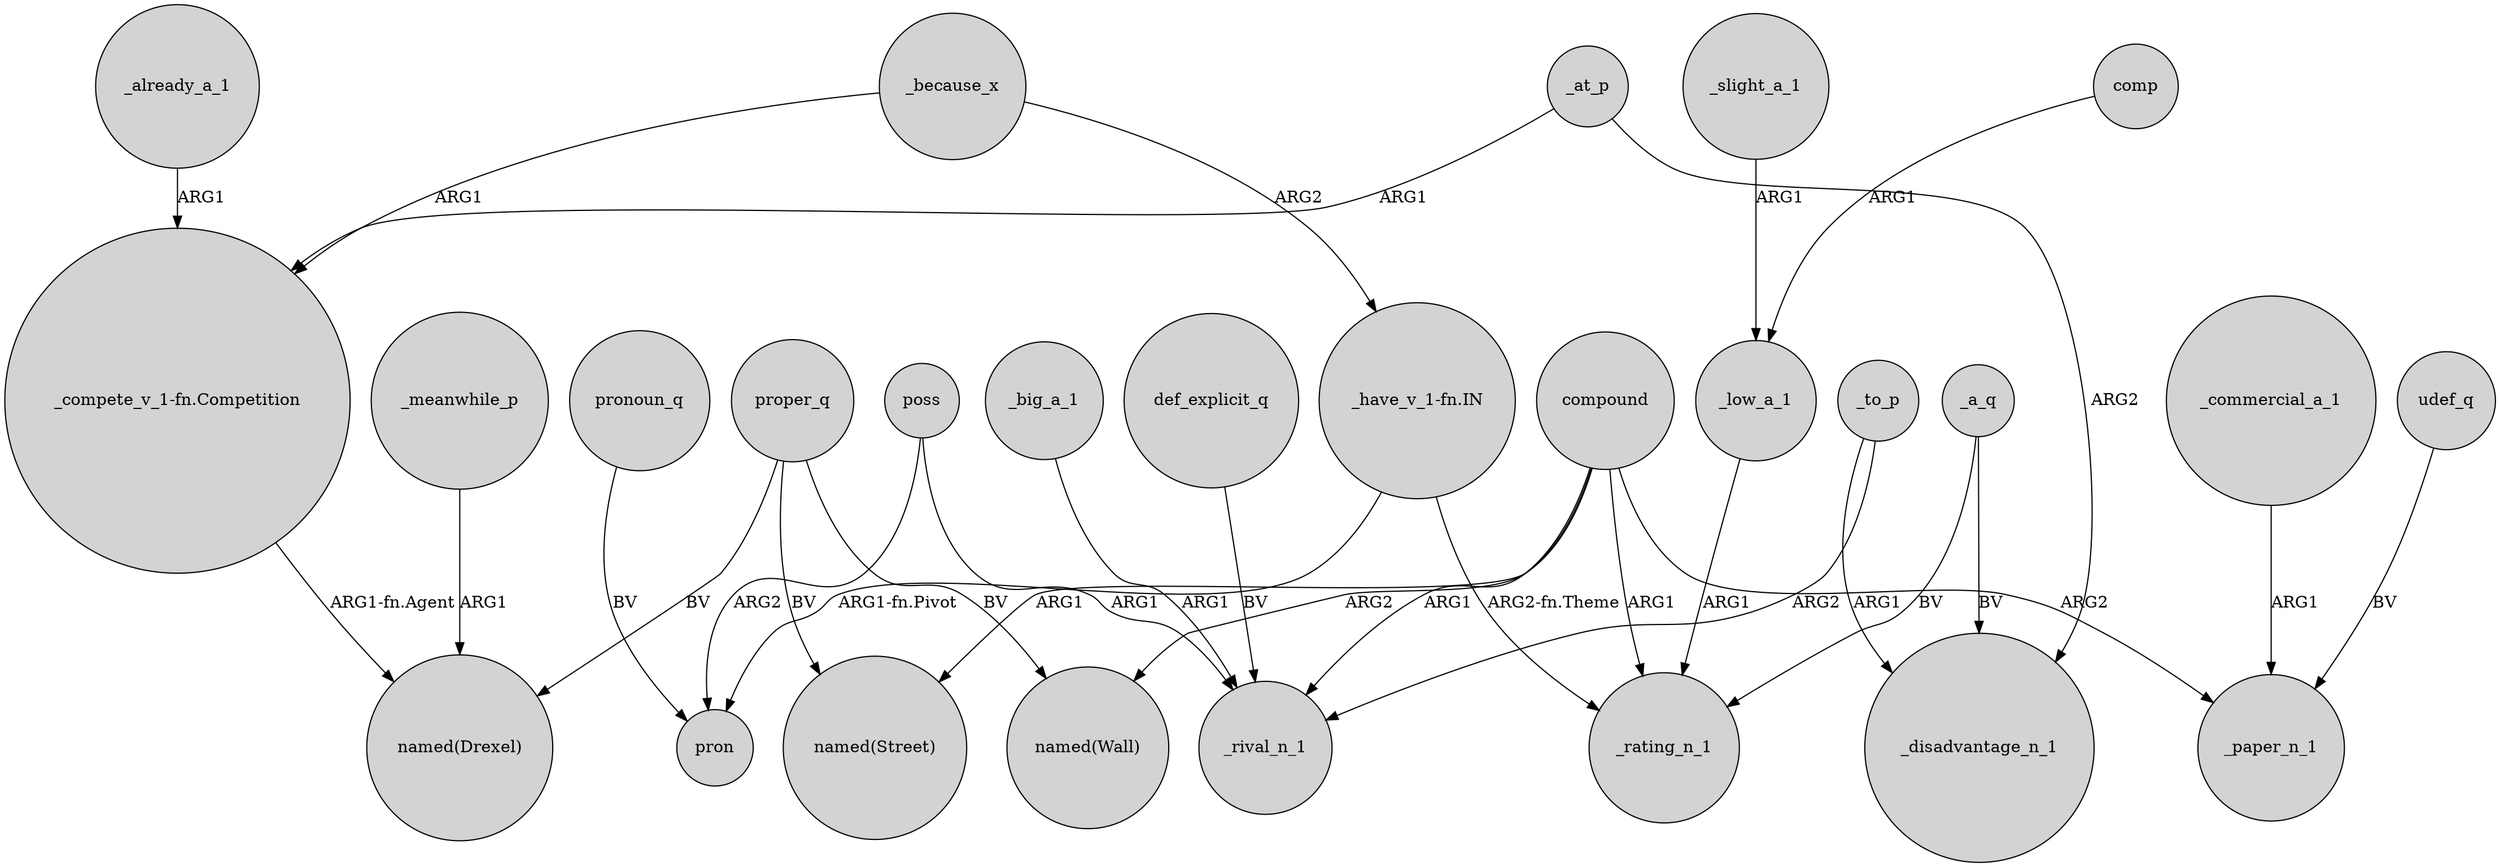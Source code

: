 digraph {
	node [shape=circle style=filled]
	_because_x -> "_compete_v_1-fn.Competition" [label=ARG1]
	poss -> pron [label=ARG2]
	compound -> _rival_n_1 [label=ARG1]
	compound -> "named(Street)" [label=ARG1]
	proper_q -> "named(Wall)" [label=BV]
	_a_q -> _rating_n_1 [label=BV]
	proper_q -> "named(Drexel)" [label=BV]
	_to_p -> _disadvantage_n_1 [label=ARG1]
	_because_x -> "_have_v_1-fn.IN" [label=ARG2]
	_low_a_1 -> _rating_n_1 [label=ARG1]
	_at_p -> _disadvantage_n_1 [label=ARG2]
	_to_p -> _rival_n_1 [label=ARG2]
	_big_a_1 -> _rival_n_1 [label=ARG1]
	_slight_a_1 -> _low_a_1 [label=ARG1]
	"_have_v_1-fn.IN" -> pron [label="ARG1-fn.Pivot"]
	proper_q -> "named(Street)" [label=BV]
	pronoun_q -> pron [label=BV]
	compound -> _rating_n_1 [label=ARG1]
	compound -> "named(Wall)" [label=ARG2]
	compound -> _paper_n_1 [label=ARG2]
	_a_q -> _disadvantage_n_1 [label=BV]
	_commercial_a_1 -> _paper_n_1 [label=ARG1]
	"_compete_v_1-fn.Competition" -> "named(Drexel)" [label="ARG1-fn.Agent"]
	def_explicit_q -> _rival_n_1 [label=BV]
	udef_q -> _paper_n_1 [label=BV]
	"_have_v_1-fn.IN" -> _rating_n_1 [label="ARG2-fn.Theme"]
	poss -> _rival_n_1 [label=ARG1]
	_at_p -> "_compete_v_1-fn.Competition" [label=ARG1]
	_meanwhile_p -> "named(Drexel)" [label=ARG1]
	_already_a_1 -> "_compete_v_1-fn.Competition" [label=ARG1]
	comp -> _low_a_1 [label=ARG1]
}
